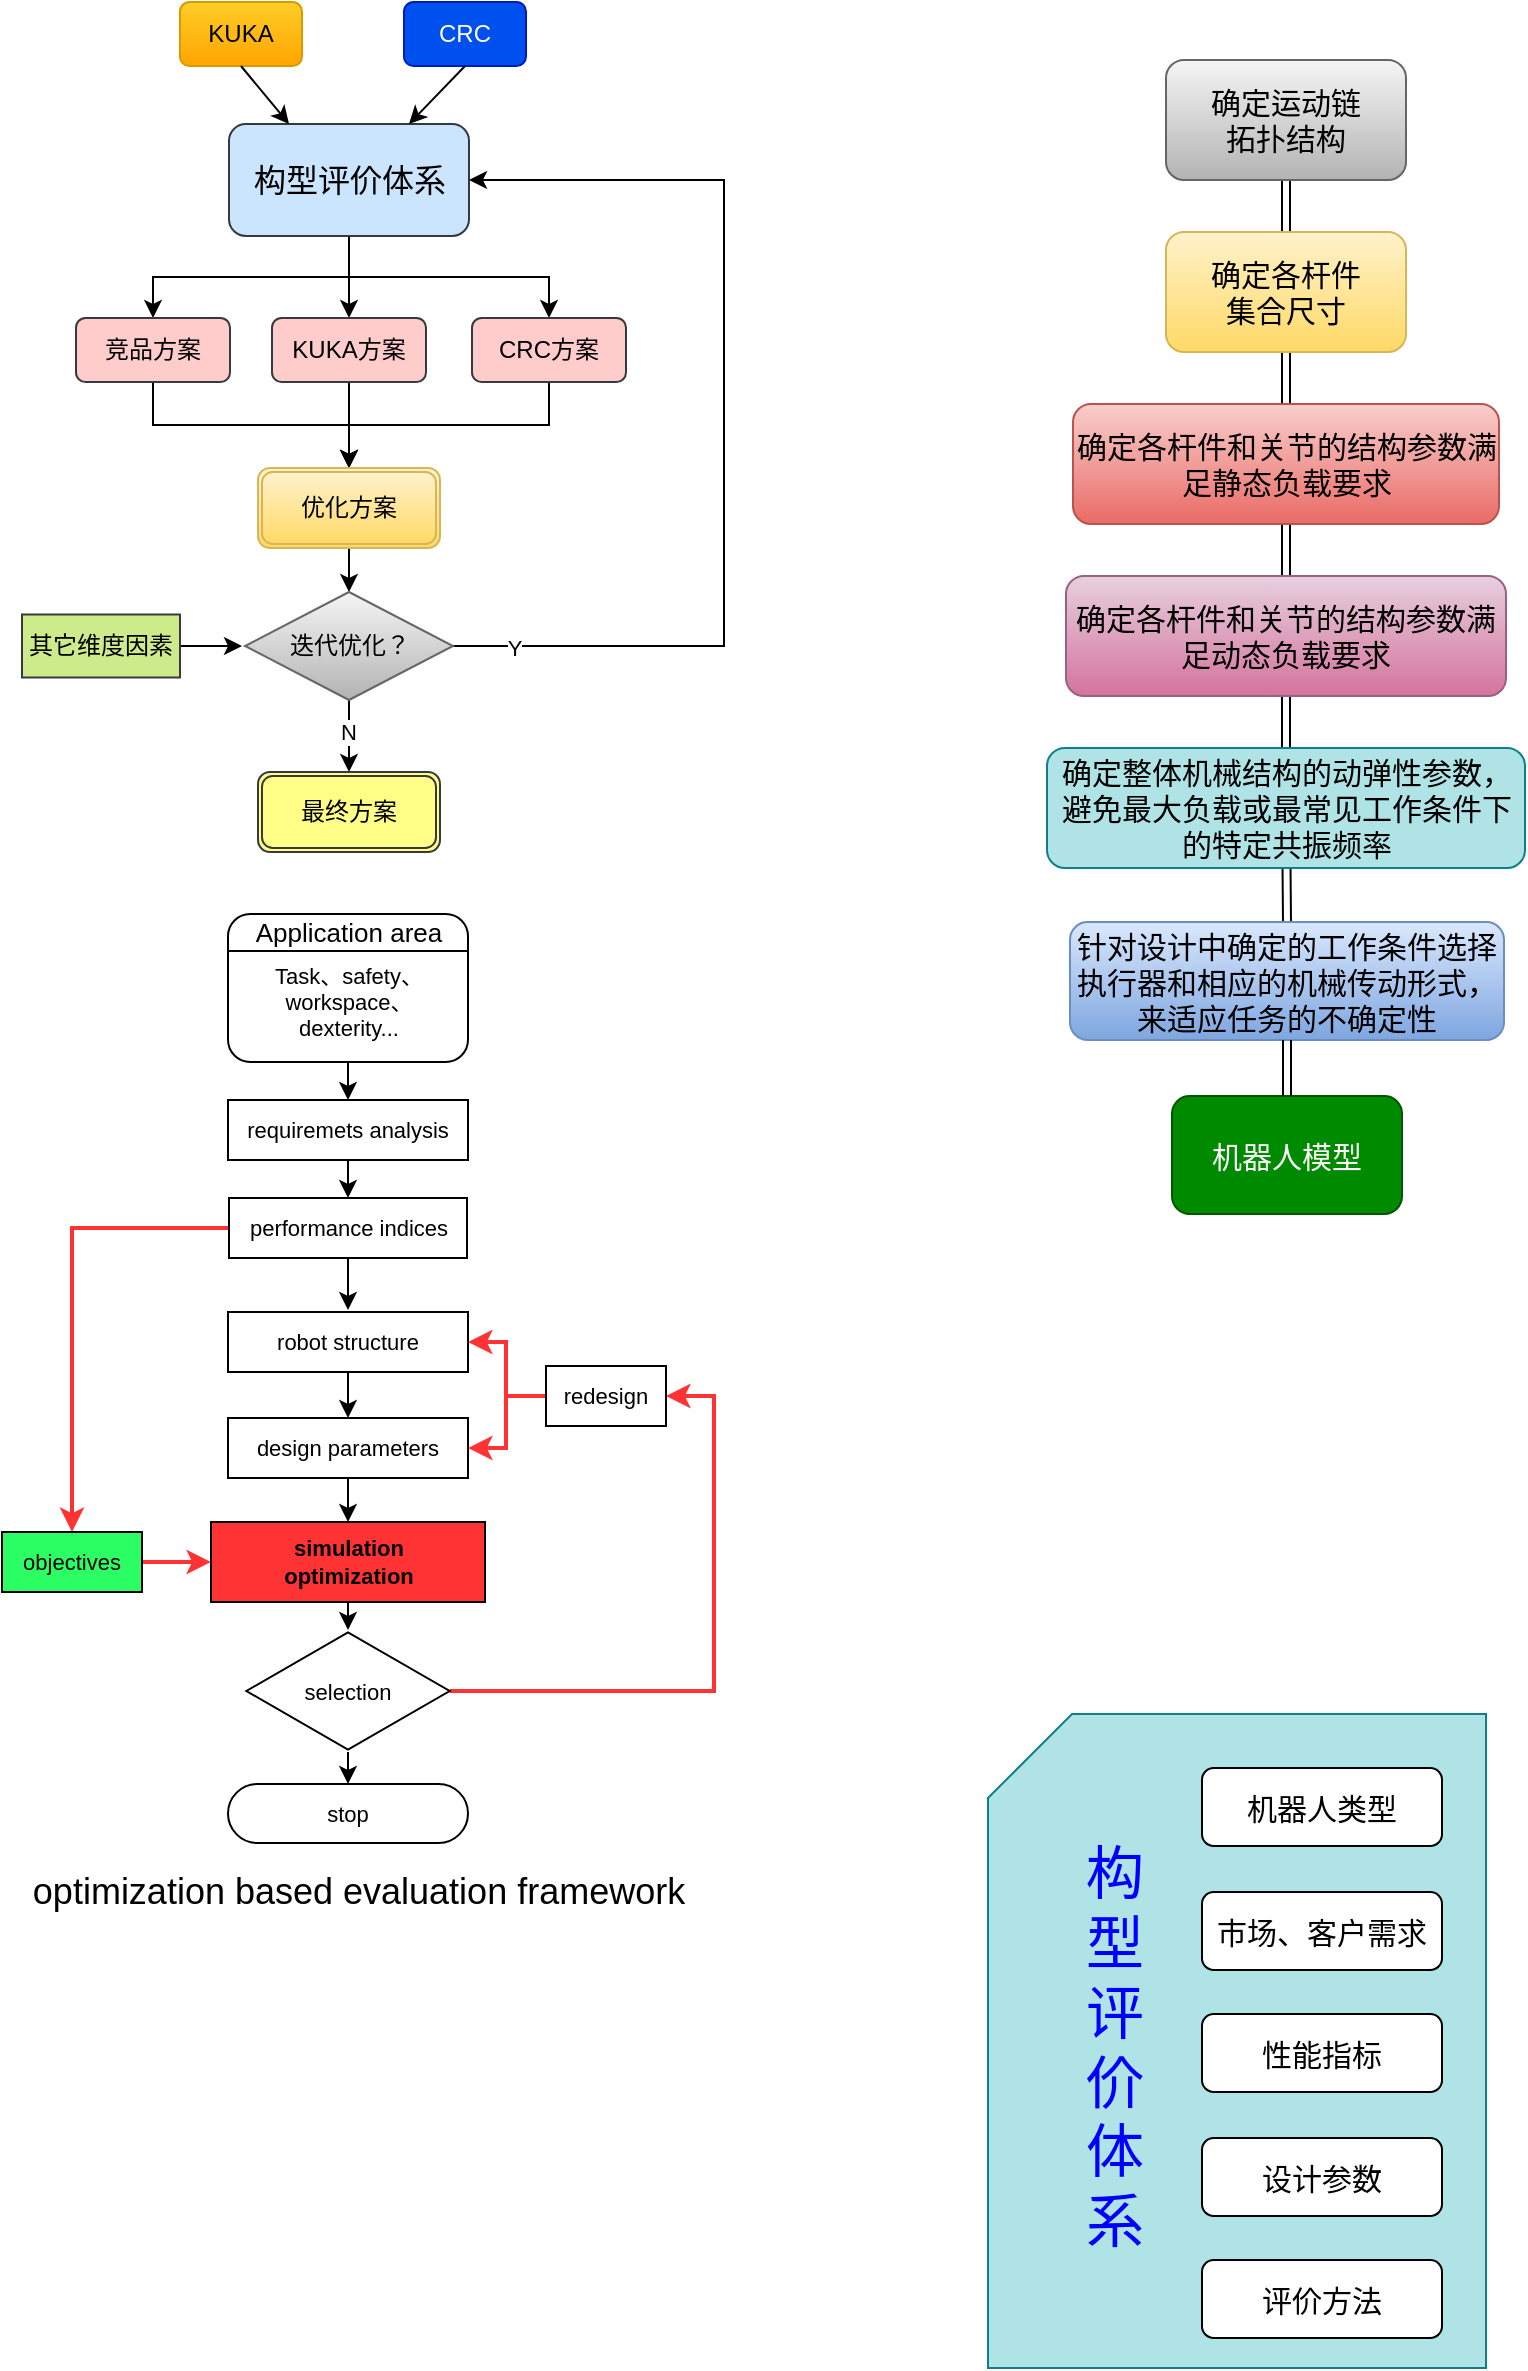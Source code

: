 <mxfile version="20.0.3" type="github"><diagram id="C5RBs43oDa-KdzZeNtuy" name="Page-1"><mxGraphModel dx="1221" dy="588" grid="0" gridSize="10" guides="1" tooltips="1" connect="1" arrows="1" fold="1" page="1" pageScale="1" pageWidth="827" pageHeight="1169" math="0" shadow="0"><root><mxCell id="WIyWlLk6GJQsqaUBKTNV-0"/><mxCell id="WIyWlLk6GJQsqaUBKTNV-1" parent="WIyWlLk6GJQsqaUBKTNV-0"/><mxCell id="-VxrDVBs66A8Ks0FfZZ5-78" value="" style="verticalLabelPosition=bottom;verticalAlign=top;html=1;shape=card;whiteSpace=wrap;size=42;arcSize=12;fontSize=15;fillColor=#b0e3e6;strokeColor=#0e8088;" parent="WIyWlLk6GJQsqaUBKTNV-1" vertex="1"><mxGeometry x="539" y="875" width="249" height="327" as="geometry"/></mxCell><mxCell id="-VxrDVBs66A8Ks0FfZZ5-28" style="edgeStyle=orthogonalEdgeStyle;rounded=0;orthogonalLoop=1;jettySize=auto;html=1;exitX=0.5;exitY=1;exitDx=0;exitDy=0;" parent="WIyWlLk6GJQsqaUBKTNV-1" source="WIyWlLk6GJQsqaUBKTNV-3" target="-VxrDVBs66A8Ks0FfZZ5-8" edge="1"><mxGeometry relative="1" as="geometry"/></mxCell><mxCell id="-VxrDVBs66A8Ks0FfZZ5-29" style="edgeStyle=none;rounded=0;orthogonalLoop=1;jettySize=auto;html=1;exitX=0.5;exitY=1;exitDx=0;exitDy=0;entryX=0.5;entryY=0;entryDx=0;entryDy=0;" parent="WIyWlLk6GJQsqaUBKTNV-1" source="WIyWlLk6GJQsqaUBKTNV-3" target="-VxrDVBs66A8Ks0FfZZ5-10" edge="1"><mxGeometry relative="1" as="geometry"/></mxCell><mxCell id="-VxrDVBs66A8Ks0FfZZ5-31" style="edgeStyle=orthogonalEdgeStyle;rounded=0;orthogonalLoop=1;jettySize=auto;html=1;exitX=0.5;exitY=1;exitDx=0;exitDy=0;" parent="WIyWlLk6GJQsqaUBKTNV-1" source="WIyWlLk6GJQsqaUBKTNV-3" target="-VxrDVBs66A8Ks0FfZZ5-11" edge="1"><mxGeometry relative="1" as="geometry"/></mxCell><mxCell id="WIyWlLk6GJQsqaUBKTNV-3" value="构型评价体系" style="rounded=1;whiteSpace=wrap;html=1;fontSize=16;glass=0;strokeWidth=1;shadow=0;fillColor=#cce5ff;strokeColor=#36393d;" parent="WIyWlLk6GJQsqaUBKTNV-1" vertex="1"><mxGeometry x="159.5" y="80" width="120" height="56" as="geometry"/></mxCell><mxCell id="-VxrDVBs66A8Ks0FfZZ5-0" value="KUKA" style="rounded=1;whiteSpace=wrap;html=1;fillColor=#ffcd28;strokeColor=#d79b00;gradientColor=#ffa500;" parent="WIyWlLk6GJQsqaUBKTNV-1" vertex="1"><mxGeometry x="135" y="19" width="61" height="32" as="geometry"/></mxCell><mxCell id="-VxrDVBs66A8Ks0FfZZ5-1" value="CRC" style="rounded=1;whiteSpace=wrap;html=1;fillColor=#0050ef;strokeColor=#001DBC;fontColor=#ffffff;" parent="WIyWlLk6GJQsqaUBKTNV-1" vertex="1"><mxGeometry x="247" y="19" width="61" height="32" as="geometry"/></mxCell><mxCell id="-VxrDVBs66A8Ks0FfZZ5-5" value="" style="endArrow=classic;html=1;exitX=0.5;exitY=1;exitDx=0;exitDy=0;entryX=0.75;entryY=0;entryDx=0;entryDy=0;" parent="WIyWlLk6GJQsqaUBKTNV-1" source="-VxrDVBs66A8Ks0FfZZ5-1" target="WIyWlLk6GJQsqaUBKTNV-3" edge="1"><mxGeometry width="50" height="50" relative="1" as="geometry"><mxPoint x="385" y="195" as="sourcePoint"/><mxPoint x="435" y="145" as="targetPoint"/></mxGeometry></mxCell><mxCell id="-VxrDVBs66A8Ks0FfZZ5-7" value="" style="endArrow=classic;html=1;exitX=0.5;exitY=1;exitDx=0;exitDy=0;entryX=0.25;entryY=0;entryDx=0;entryDy=0;" parent="WIyWlLk6GJQsqaUBKTNV-1" source="-VxrDVBs66A8Ks0FfZZ5-0" target="WIyWlLk6GJQsqaUBKTNV-3" edge="1"><mxGeometry width="50" height="50" relative="1" as="geometry"><mxPoint x="280" y="34" as="sourcePoint"/><mxPoint x="247" y="63" as="targetPoint"/></mxGeometry></mxCell><mxCell id="-VxrDVBs66A8Ks0FfZZ5-16" style="edgeStyle=orthogonalEdgeStyle;rounded=0;orthogonalLoop=1;jettySize=auto;html=1;exitX=0.5;exitY=1;exitDx=0;exitDy=0;entryX=0.5;entryY=0;entryDx=0;entryDy=0;" parent="WIyWlLk6GJQsqaUBKTNV-1" source="-VxrDVBs66A8Ks0FfZZ5-8" target="-VxrDVBs66A8Ks0FfZZ5-15" edge="1"><mxGeometry relative="1" as="geometry"/></mxCell><mxCell id="-VxrDVBs66A8Ks0FfZZ5-8" value="竞品方案" style="rounded=1;whiteSpace=wrap;html=1;fillColor=#ffcccc;strokeColor=#36393d;" parent="WIyWlLk6GJQsqaUBKTNV-1" vertex="1"><mxGeometry x="83" y="177" width="77" height="32" as="geometry"/></mxCell><mxCell id="-VxrDVBs66A8Ks0FfZZ5-17" style="edgeStyle=orthogonalEdgeStyle;rounded=0;orthogonalLoop=1;jettySize=auto;html=1;exitX=0.5;exitY=1;exitDx=0;exitDy=0;" parent="WIyWlLk6GJQsqaUBKTNV-1" source="-VxrDVBs66A8Ks0FfZZ5-10" target="-VxrDVBs66A8Ks0FfZZ5-15" edge="1"><mxGeometry relative="1" as="geometry"><mxPoint x="225" y="242" as="targetPoint"/></mxGeometry></mxCell><mxCell id="-VxrDVBs66A8Ks0FfZZ5-10" value="KUKA方案" style="rounded=1;whiteSpace=wrap;html=1;fillColor=#ffcccc;strokeColor=#36393d;" parent="WIyWlLk6GJQsqaUBKTNV-1" vertex="1"><mxGeometry x="181" y="177" width="77" height="32" as="geometry"/></mxCell><mxCell id="-VxrDVBs66A8Ks0FfZZ5-18" style="edgeStyle=orthogonalEdgeStyle;rounded=0;orthogonalLoop=1;jettySize=auto;html=1;exitX=0.5;exitY=1;exitDx=0;exitDy=0;entryX=0.5;entryY=0;entryDx=0;entryDy=0;" parent="WIyWlLk6GJQsqaUBKTNV-1" source="-VxrDVBs66A8Ks0FfZZ5-11" target="-VxrDVBs66A8Ks0FfZZ5-15" edge="1"><mxGeometry relative="1" as="geometry"/></mxCell><mxCell id="-VxrDVBs66A8Ks0FfZZ5-11" value="CRC方案" style="rounded=1;whiteSpace=wrap;html=1;fillColor=#ffcccc;strokeColor=#36393d;" parent="WIyWlLk6GJQsqaUBKTNV-1" vertex="1"><mxGeometry x="281" y="177" width="77" height="32" as="geometry"/></mxCell><mxCell id="-VxrDVBs66A8Ks0FfZZ5-26" style="edgeStyle=none;rounded=0;orthogonalLoop=1;jettySize=auto;html=1;exitX=0.5;exitY=1;exitDx=0;exitDy=0;entryX=0.5;entryY=0;entryDx=0;entryDy=0;" parent="WIyWlLk6GJQsqaUBKTNV-1" source="-VxrDVBs66A8Ks0FfZZ5-15" target="-VxrDVBs66A8Ks0FfZZ5-19" edge="1"><mxGeometry relative="1" as="geometry"/></mxCell><mxCell id="-VxrDVBs66A8Ks0FfZZ5-15" value="优化方案" style="shape=ext;double=1;rounded=1;whiteSpace=wrap;html=1;fillColor=#fff2cc;strokeColor=#d6b656;gradientColor=#ffd966;" parent="WIyWlLk6GJQsqaUBKTNV-1" vertex="1"><mxGeometry x="174" y="252" width="91" height="40" as="geometry"/></mxCell><mxCell id="-VxrDVBs66A8Ks0FfZZ5-32" style="edgeStyle=orthogonalEdgeStyle;rounded=0;orthogonalLoop=1;jettySize=auto;html=1;exitX=1;exitY=0.5;exitDx=0;exitDy=0;entryX=1;entryY=0.5;entryDx=0;entryDy=0;" parent="WIyWlLk6GJQsqaUBKTNV-1" source="-VxrDVBs66A8Ks0FfZZ5-19" target="WIyWlLk6GJQsqaUBKTNV-3" edge="1"><mxGeometry relative="1" as="geometry"><Array as="points"><mxPoint x="407" y="341"/><mxPoint x="407" y="108"/></Array></mxGeometry></mxCell><mxCell id="-VxrDVBs66A8Ks0FfZZ5-33" value="Y" style="edgeLabel;html=1;align=center;verticalAlign=middle;resizable=0;points=[];" parent="-VxrDVBs66A8Ks0FfZZ5-32" vertex="1" connectable="0"><mxGeometry x="-0.879" y="-1" relative="1" as="geometry"><mxPoint as="offset"/></mxGeometry></mxCell><mxCell id="-VxrDVBs66A8Ks0FfZZ5-34" value="" style="edgeStyle=orthogonalEdgeStyle;rounded=0;orthogonalLoop=1;jettySize=auto;html=1;" parent="WIyWlLk6GJQsqaUBKTNV-1" source="-VxrDVBs66A8Ks0FfZZ5-19" target="-VxrDVBs66A8Ks0FfZZ5-24" edge="1"><mxGeometry relative="1" as="geometry"/></mxCell><mxCell id="-VxrDVBs66A8Ks0FfZZ5-35" value="N" style="edgeLabel;html=1;align=center;verticalAlign=middle;resizable=0;points=[];" parent="-VxrDVBs66A8Ks0FfZZ5-34" vertex="1" connectable="0"><mxGeometry x="-0.306" y="-1" relative="1" as="geometry"><mxPoint as="offset"/></mxGeometry></mxCell><mxCell id="-VxrDVBs66A8Ks0FfZZ5-19" value="迭代优化？" style="rhombus;whiteSpace=wrap;html=1;fillColor=#f5f5f5;gradientColor=#b3b3b3;strokeColor=#666666;" parent="WIyWlLk6GJQsqaUBKTNV-1" vertex="1"><mxGeometry x="167.5" y="314" width="104" height="54" as="geometry"/></mxCell><mxCell id="-VxrDVBs66A8Ks0FfZZ5-25" style="edgeStyle=none;rounded=0;orthogonalLoop=1;jettySize=auto;html=1;" parent="WIyWlLk6GJQsqaUBKTNV-1" source="-VxrDVBs66A8Ks0FfZZ5-23" edge="1"><mxGeometry relative="1" as="geometry"><mxPoint x="166" y="341" as="targetPoint"/></mxGeometry></mxCell><mxCell id="-VxrDVBs66A8Ks0FfZZ5-23" value="其它维度因素" style="rounded=0;whiteSpace=wrap;html=1;fillColor=#cdeb8b;strokeColor=#36393d;" parent="WIyWlLk6GJQsqaUBKTNV-1" vertex="1"><mxGeometry x="56" y="325.25" width="79" height="31.5" as="geometry"/></mxCell><mxCell id="-VxrDVBs66A8Ks0FfZZ5-24" value="最终方案" style="shape=ext;double=1;rounded=1;whiteSpace=wrap;html=1;fillColor=#ffff88;strokeColor=#36393d;" parent="WIyWlLk6GJQsqaUBKTNV-1" vertex="1"><mxGeometry x="174" y="404" width="91" height="40" as="geometry"/></mxCell><mxCell id="-VxrDVBs66A8Ks0FfZZ5-47" style="edgeStyle=none;rounded=0;orthogonalLoop=1;jettySize=auto;html=1;exitX=0.5;exitY=1;exitDx=0;exitDy=0;entryX=0.5;entryY=0;entryDx=0;entryDy=0;fontSize=15;shape=link;" parent="WIyWlLk6GJQsqaUBKTNV-1" source="-VxrDVBs66A8Ks0FfZZ5-38" target="-VxrDVBs66A8Ks0FfZZ5-39" edge="1"><mxGeometry relative="1" as="geometry"/></mxCell><mxCell id="-VxrDVBs66A8Ks0FfZZ5-38" value="确定运动链&lt;br style=&quot;font-size: 15px;&quot;&gt;拓扑结构" style="rounded=1;whiteSpace=wrap;html=1;fontSize=15;fillColor=#f5f5f5;strokeColor=#666666;gradientColor=#b3b3b3;" parent="WIyWlLk6GJQsqaUBKTNV-1" vertex="1"><mxGeometry x="628" y="48" width="120" height="60" as="geometry"/></mxCell><mxCell id="-VxrDVBs66A8Ks0FfZZ5-48" style="edgeStyle=none;rounded=0;orthogonalLoop=1;jettySize=auto;html=1;fontSize=15;shape=link;" parent="WIyWlLk6GJQsqaUBKTNV-1" source="-VxrDVBs66A8Ks0FfZZ5-39" target="-VxrDVBs66A8Ks0FfZZ5-40" edge="1"><mxGeometry relative="1" as="geometry"/></mxCell><mxCell id="-VxrDVBs66A8Ks0FfZZ5-39" value="确定各杆件&lt;br style=&quot;font-size: 15px;&quot;&gt;集合尺寸" style="rounded=1;whiteSpace=wrap;html=1;fontSize=15;fillColor=#fff2cc;strokeColor=#d6b656;gradientColor=#ffd966;" parent="WIyWlLk6GJQsqaUBKTNV-1" vertex="1"><mxGeometry x="628" y="134" width="120" height="60" as="geometry"/></mxCell><mxCell id="-VxrDVBs66A8Ks0FfZZ5-49" style="edgeStyle=none;rounded=0;orthogonalLoop=1;jettySize=auto;html=1;exitX=0.5;exitY=1;exitDx=0;exitDy=0;entryX=0.5;entryY=0;entryDx=0;entryDy=0;fontSize=15;shape=link;" parent="WIyWlLk6GJQsqaUBKTNV-1" source="-VxrDVBs66A8Ks0FfZZ5-40" target="-VxrDVBs66A8Ks0FfZZ5-41" edge="1"><mxGeometry relative="1" as="geometry"/></mxCell><mxCell id="-VxrDVBs66A8Ks0FfZZ5-40" value="确定各杆件和关节的结构参数满足静态负载要求" style="rounded=1;whiteSpace=wrap;html=1;fontSize=15;fillColor=#f8cecc;strokeColor=#b85450;gradientColor=#ea6b66;" parent="WIyWlLk6GJQsqaUBKTNV-1" vertex="1"><mxGeometry x="581.5" y="220" width="213" height="60" as="geometry"/></mxCell><mxCell id="-VxrDVBs66A8Ks0FfZZ5-50" style="edgeStyle=none;rounded=0;orthogonalLoop=1;jettySize=auto;html=1;fontSize=15;shape=link;" parent="WIyWlLk6GJQsqaUBKTNV-1" source="-VxrDVBs66A8Ks0FfZZ5-41" target="-VxrDVBs66A8Ks0FfZZ5-42" edge="1"><mxGeometry relative="1" as="geometry"/></mxCell><mxCell id="-VxrDVBs66A8Ks0FfZZ5-41" value="确定各杆件和关节的结构参数满足动态负载要求" style="rounded=1;whiteSpace=wrap;html=1;fontSize=15;fillColor=#e6d0de;strokeColor=#996185;gradientColor=#d5739d;" parent="WIyWlLk6GJQsqaUBKTNV-1" vertex="1"><mxGeometry x="578" y="306" width="220" height="60" as="geometry"/></mxCell><mxCell id="-VxrDVBs66A8Ks0FfZZ5-51" style="edgeStyle=none;rounded=0;orthogonalLoop=1;jettySize=auto;html=1;entryX=0.5;entryY=0;entryDx=0;entryDy=0;fontSize=15;shape=link;" parent="WIyWlLk6GJQsqaUBKTNV-1" source="-VxrDVBs66A8Ks0FfZZ5-42" target="-VxrDVBs66A8Ks0FfZZ5-43" edge="1"><mxGeometry relative="1" as="geometry"/></mxCell><mxCell id="-VxrDVBs66A8Ks0FfZZ5-42" value="确定整体机械结构的动弹性参数，避免最大负载或最常见工作条件下的特定共振频率" style="rounded=1;whiteSpace=wrap;html=1;fontSize=15;fillColor=#b0e3e6;strokeColor=#0e8088;" parent="WIyWlLk6GJQsqaUBKTNV-1" vertex="1"><mxGeometry x="568.5" y="392" width="239" height="60" as="geometry"/></mxCell><mxCell id="-VxrDVBs66A8Ks0FfZZ5-43" value="针对设计中确定的工作条件选择执行器和相应的机械传动形式，来适应任务的不确定性" style="rounded=1;whiteSpace=wrap;html=1;fontSize=15;fillColor=#dae8fc;strokeColor=#6c8ebf;gradientColor=#7ea6e0;" parent="WIyWlLk6GJQsqaUBKTNV-1" vertex="1"><mxGeometry x="580" y="479" width="217" height="59" as="geometry"/></mxCell><mxCell id="-VxrDVBs66A8Ks0FfZZ5-66" value="机器人类型" style="rounded=1;whiteSpace=wrap;html=1;fontSize=15;" parent="WIyWlLk6GJQsqaUBKTNV-1" vertex="1"><mxGeometry x="646" y="902" width="120" height="39" as="geometry"/></mxCell><mxCell id="-VxrDVBs66A8Ks0FfZZ5-69" value="市场、客户需求" style="rounded=1;whiteSpace=wrap;html=1;fontSize=15;" parent="WIyWlLk6GJQsqaUBKTNV-1" vertex="1"><mxGeometry x="646" y="964" width="120" height="39" as="geometry"/></mxCell><mxCell id="-VxrDVBs66A8Ks0FfZZ5-70" value="性能指标" style="rounded=1;whiteSpace=wrap;html=1;fontSize=15;" parent="WIyWlLk6GJQsqaUBKTNV-1" vertex="1"><mxGeometry x="646" y="1025" width="120" height="39" as="geometry"/></mxCell><mxCell id="-VxrDVBs66A8Ks0FfZZ5-71" value="设计参数" style="rounded=1;whiteSpace=wrap;html=1;fontSize=15;" parent="WIyWlLk6GJQsqaUBKTNV-1" vertex="1"><mxGeometry x="646" y="1087" width="120" height="39" as="geometry"/></mxCell><mxCell id="-VxrDVBs66A8Ks0FfZZ5-72" value="评价方法" style="rounded=1;whiteSpace=wrap;html=1;fontSize=15;" parent="WIyWlLk6GJQsqaUBKTNV-1" vertex="1"><mxGeometry x="646" y="1148" width="120" height="39" as="geometry"/></mxCell><mxCell id="-VxrDVBs66A8Ks0FfZZ5-79" value="&lt;span style=&quot;font-size: 29px; font-weight: 400;&quot;&gt;构&lt;br style=&quot;font-size: 29px;&quot;&gt;型&lt;/span&gt;&lt;br style=&quot;font-size: 29px; font-weight: 400;&quot;&gt;&lt;span style=&quot;font-size: 29px; font-weight: 400;&quot;&gt;评&lt;br style=&quot;font-size: 29px;&quot;&gt;价&lt;/span&gt;&lt;br style=&quot;font-size: 29px; font-weight: 400;&quot;&gt;&lt;span style=&quot;font-size: 29px; font-weight: 400;&quot;&gt;体&lt;br style=&quot;font-size: 29px;&quot;&gt;系&lt;/span&gt;" style="text;strokeColor=none;fillColor=none;html=1;fontSize=29;fontStyle=1;verticalAlign=middle;align=center;fontColor=#0000FF;" parent="WIyWlLk6GJQsqaUBKTNV-1" vertex="1"><mxGeometry x="552" y="984" width="100" height="115" as="geometry"/></mxCell><mxCell id="-VxrDVBs66A8Ks0FfZZ5-85" value="" style="group;fontStyle=0;" parent="WIyWlLk6GJQsqaUBKTNV-1" vertex="1" connectable="0"><mxGeometry x="157" y="475" width="124" height="74" as="geometry"/></mxCell><mxCell id="-VxrDVBs66A8Ks0FfZZ5-80" value="" style="rounded=1;whiteSpace=wrap;html=1;fontSize=29;fontStyle=0" parent="-VxrDVBs66A8Ks0FfZZ5-85" vertex="1"><mxGeometry x="2" width="120" height="74" as="geometry"/></mxCell><mxCell id="-VxrDVBs66A8Ks0FfZZ5-84" value="" style="endArrow=none;html=1;fontSize=29;exitX=0;exitY=0.25;exitDx=0;exitDy=0;entryX=1;entryY=0.25;entryDx=0;entryDy=0;fontStyle=0" parent="-VxrDVBs66A8Ks0FfZZ5-85" source="-VxrDVBs66A8Ks0FfZZ5-80" target="-VxrDVBs66A8Ks0FfZZ5-80" edge="1"><mxGeometry width="50" height="50" relative="1" as="geometry"><mxPoint x="123" y="165" as="sourcePoint"/><mxPoint x="173" y="115" as="targetPoint"/></mxGeometry></mxCell><mxCell id="-VxrDVBs66A8Ks0FfZZ5-86" value="Application area" style="text;strokeColor=none;fillColor=none;html=1;fontSize=13;fontStyle=0;verticalAlign=middle;align=center;" parent="-VxrDVBs66A8Ks0FfZZ5-85" vertex="1"><mxGeometry x="14.5" width="95" height="17" as="geometry"/></mxCell><mxCell id="-VxrDVBs66A8Ks0FfZZ5-87" value="Task、safety、&lt;br&gt;workspace、&lt;br&gt;dexterity..." style="text;strokeColor=none;fillColor=none;html=1;fontSize=11;fontStyle=0;verticalAlign=middle;align=center;" parent="-VxrDVBs66A8Ks0FfZZ5-85" vertex="1"><mxGeometry x="12" y="24" width="100" height="40" as="geometry"/></mxCell><mxCell id="-VxrDVBs66A8Ks0FfZZ5-121" style="edgeStyle=none;rounded=0;orthogonalLoop=1;jettySize=auto;html=1;exitX=0.5;exitY=1;exitDx=0;exitDy=0;entryX=0.5;entryY=0;entryDx=0;entryDy=0;fontSize=18;fontColor=#000000;strokeColor=#000000;strokeWidth=1;" parent="WIyWlLk6GJQsqaUBKTNV-1" source="-VxrDVBs66A8Ks0FfZZ5-90" target="-VxrDVBs66A8Ks0FfZZ5-118" edge="1"><mxGeometry relative="1" as="geometry"/></mxCell><mxCell id="-VxrDVBs66A8Ks0FfZZ5-90" value="requiremets analysis" style="rounded=0;whiteSpace=wrap;html=1;fontSize=11;flipV=0;" parent="WIyWlLk6GJQsqaUBKTNV-1" vertex="1"><mxGeometry x="159" y="568" width="120" height="30" as="geometry"/></mxCell><mxCell id="-VxrDVBs66A8Ks0FfZZ5-104" style="edgeStyle=none;rounded=0;orthogonalLoop=1;jettySize=auto;html=1;exitX=0.5;exitY=1;exitDx=0;exitDy=0;entryX=0.5;entryY=0;entryDx=0;entryDy=0;fontSize=11;fontColor=#000000;" parent="WIyWlLk6GJQsqaUBKTNV-1" source="-VxrDVBs66A8Ks0FfZZ5-91" target="-VxrDVBs66A8Ks0FfZZ5-94" edge="1"><mxGeometry relative="1" as="geometry"/></mxCell><mxCell id="-VxrDVBs66A8Ks0FfZZ5-115" style="edgeStyle=orthogonalEdgeStyle;rounded=0;orthogonalLoop=1;jettySize=auto;html=1;exitX=0;exitY=0.5;exitDx=0;exitDy=0;fontSize=18;fontColor=#000000;strokeColor=#FF3333;strokeWidth=2;" parent="WIyWlLk6GJQsqaUBKTNV-1" source="-VxrDVBs66A8Ks0FfZZ5-118" target="-VxrDVBs66A8Ks0FfZZ5-114" edge="1"><mxGeometry relative="1" as="geometry"/></mxCell><mxCell id="-VxrDVBs66A8Ks0FfZZ5-91" value="robot structure" style="rounded=0;whiteSpace=wrap;html=1;fontSize=11;flipV=0;" parent="WIyWlLk6GJQsqaUBKTNV-1" vertex="1"><mxGeometry x="159" y="674" width="120" height="30" as="geometry"/></mxCell><mxCell id="-VxrDVBs66A8Ks0FfZZ5-107" style="edgeStyle=none;rounded=0;orthogonalLoop=1;jettySize=auto;html=1;fontSize=11;fontColor=#000000;" parent="WIyWlLk6GJQsqaUBKTNV-1" source="-VxrDVBs66A8Ks0FfZZ5-92" target="-VxrDVBs66A8Ks0FfZZ5-93" edge="1"><mxGeometry relative="1" as="geometry"/></mxCell><mxCell id="-VxrDVBs66A8Ks0FfZZ5-110" style="edgeStyle=orthogonalEdgeStyle;rounded=0;orthogonalLoop=1;jettySize=auto;html=1;entryX=1;entryY=0.5;entryDx=0;entryDy=0;fontSize=11;fontColor=#000000;strokeColor=#FF3333;strokeWidth=2;" parent="WIyWlLk6GJQsqaUBKTNV-1" source="-VxrDVBs66A8Ks0FfZZ5-92" target="-VxrDVBs66A8Ks0FfZZ5-99" edge="1"><mxGeometry relative="1" as="geometry"><Array as="points"><mxPoint x="402" y="864"/><mxPoint x="402" y="716"/></Array></mxGeometry></mxCell><mxCell id="-VxrDVBs66A8Ks0FfZZ5-92" value="selection" style="html=1;whiteSpace=wrap;aspect=fixed;shape=isoRectangle;fontSize=11;flipV=0;" parent="WIyWlLk6GJQsqaUBKTNV-1" vertex="1"><mxGeometry x="168.17" y="833" width="101.66" height="61" as="geometry"/></mxCell><mxCell id="-VxrDVBs66A8Ks0FfZZ5-93" value="stop" style="rounded=1;whiteSpace=wrap;html=1;fontSize=11;arcSize=50;flipV=0;" parent="WIyWlLk6GJQsqaUBKTNV-1" vertex="1"><mxGeometry x="159" y="910" width="120" height="29.5" as="geometry"/></mxCell><mxCell id="-VxrDVBs66A8Ks0FfZZ5-105" style="edgeStyle=none;rounded=0;orthogonalLoop=1;jettySize=auto;html=1;exitX=0.5;exitY=1;exitDx=0;exitDy=0;entryX=0.5;entryY=0;entryDx=0;entryDy=0;fontSize=11;fontColor=#000000;" parent="WIyWlLk6GJQsqaUBKTNV-1" source="-VxrDVBs66A8Ks0FfZZ5-94" target="-VxrDVBs66A8Ks0FfZZ5-96" edge="1"><mxGeometry relative="1" as="geometry"/></mxCell><mxCell id="-VxrDVBs66A8Ks0FfZZ5-94" value="design parameters" style="rounded=0;whiteSpace=wrap;html=1;fontSize=11;flipV=0;" parent="WIyWlLk6GJQsqaUBKTNV-1" vertex="1"><mxGeometry x="159" y="727" width="120" height="30" as="geometry"/></mxCell><mxCell id="-VxrDVBs66A8Ks0FfZZ5-106" style="edgeStyle=none;rounded=0;orthogonalLoop=1;jettySize=auto;html=1;exitX=0.5;exitY=1;exitDx=0;exitDy=0;fontSize=11;fontColor=#000000;" parent="WIyWlLk6GJQsqaUBKTNV-1" source="-VxrDVBs66A8Ks0FfZZ5-96" target="-VxrDVBs66A8Ks0FfZZ5-92" edge="1"><mxGeometry relative="1" as="geometry"/></mxCell><mxCell id="-VxrDVBs66A8Ks0FfZZ5-96" value="simulation &lt;br&gt;optimization" style="rounded=0;whiteSpace=wrap;html=1;fontSize=11;flipV=0;fontStyle=1;fillColor=#FF3333;" parent="WIyWlLk6GJQsqaUBKTNV-1" vertex="1"><mxGeometry x="150.5" y="779" width="137" height="40" as="geometry"/></mxCell><mxCell id="-VxrDVBs66A8Ks0FfZZ5-123" style="edgeStyle=orthogonalEdgeStyle;rounded=0;orthogonalLoop=1;jettySize=auto;html=1;exitX=0;exitY=0.5;exitDx=0;exitDy=0;entryX=1;entryY=0.5;entryDx=0;entryDy=0;fontSize=18;fontColor=#000000;strokeWidth=2;strokeColor=#FF3333;" parent="WIyWlLk6GJQsqaUBKTNV-1" source="-VxrDVBs66A8Ks0FfZZ5-99" target="-VxrDVBs66A8Ks0FfZZ5-91" edge="1"><mxGeometry relative="1" as="geometry"/></mxCell><mxCell id="-VxrDVBs66A8Ks0FfZZ5-124" style="edgeStyle=orthogonalEdgeStyle;rounded=0;orthogonalLoop=1;jettySize=auto;html=1;exitX=0;exitY=0.5;exitDx=0;exitDy=0;entryX=1;entryY=0.5;entryDx=0;entryDy=0;fontSize=18;fontColor=#000000;strokeWidth=2;strokeColor=#FF3333;" parent="WIyWlLk6GJQsqaUBKTNV-1" source="-VxrDVBs66A8Ks0FfZZ5-99" target="-VxrDVBs66A8Ks0FfZZ5-94" edge="1"><mxGeometry relative="1" as="geometry"/></mxCell><mxCell id="-VxrDVBs66A8Ks0FfZZ5-99" value="redesign" style="rounded=0;whiteSpace=wrap;html=1;fontSize=11;strokeColor=#000000;" parent="WIyWlLk6GJQsqaUBKTNV-1" vertex="1"><mxGeometry x="318" y="701" width="60" height="30" as="geometry"/></mxCell><mxCell id="-VxrDVBs66A8Ks0FfZZ5-101" style="edgeStyle=none;rounded=0;orthogonalLoop=1;jettySize=auto;html=1;exitX=0.5;exitY=1;exitDx=0;exitDy=0;entryX=0.5;entryY=0;entryDx=0;entryDy=0;fontSize=11;fontColor=#000000;" parent="WIyWlLk6GJQsqaUBKTNV-1" source="-VxrDVBs66A8Ks0FfZZ5-80" target="-VxrDVBs66A8Ks0FfZZ5-90" edge="1"><mxGeometry relative="1" as="geometry"/></mxCell><mxCell id="-VxrDVBs66A8Ks0FfZZ5-113" value="optimization based evaluation framework" style="text;strokeColor=none;fillColor=none;html=1;fontSize=18;fontStyle=0;verticalAlign=middle;align=center;fontColor=#000000;" parent="WIyWlLk6GJQsqaUBKTNV-1" vertex="1"><mxGeometry x="49" y="944" width="350" height="40" as="geometry"/></mxCell><mxCell id="-VxrDVBs66A8Ks0FfZZ5-116" style="edgeStyle=none;rounded=0;orthogonalLoop=1;jettySize=auto;html=1;exitX=1;exitY=0.5;exitDx=0;exitDy=0;entryX=0;entryY=0.5;entryDx=0;entryDy=0;fontSize=18;fontColor=#000000;strokeColor=#FF3333;strokeWidth=2;" parent="WIyWlLk6GJQsqaUBKTNV-1" source="-VxrDVBs66A8Ks0FfZZ5-114" target="-VxrDVBs66A8Ks0FfZZ5-96" edge="1"><mxGeometry relative="1" as="geometry"/></mxCell><mxCell id="-VxrDVBs66A8Ks0FfZZ5-114" value="objectives" style="rounded=0;whiteSpace=wrap;html=1;fontSize=11;flipV=0;fillColor=#2BFF64;" parent="WIyWlLk6GJQsqaUBKTNV-1" vertex="1"><mxGeometry x="46" y="784" width="70" height="30" as="geometry"/></mxCell><mxCell id="-VxrDVBs66A8Ks0FfZZ5-122" style="edgeStyle=none;rounded=0;orthogonalLoop=1;jettySize=auto;html=1;exitX=0.5;exitY=1;exitDx=0;exitDy=0;fontSize=18;fontColor=#000000;strokeColor=#000000;strokeWidth=1;" parent="WIyWlLk6GJQsqaUBKTNV-1" source="-VxrDVBs66A8Ks0FfZZ5-118" edge="1"><mxGeometry relative="1" as="geometry"><mxPoint x="219" y="673" as="targetPoint"/></mxGeometry></mxCell><mxCell id="-VxrDVBs66A8Ks0FfZZ5-118" value="performance indices" style="rounded=0;whiteSpace=wrap;html=1;fontSize=11;flipV=0;" parent="WIyWlLk6GJQsqaUBKTNV-1" vertex="1"><mxGeometry x="159.5" y="617" width="119" height="30" as="geometry"/></mxCell><mxCell id="NLf74R8-GdQjbdk2rNXb-0" value="机器人模型" style="rounded=1;whiteSpace=wrap;html=1;fontSize=15;fillColor=#008a00;strokeColor=#005700;fontColor=#ffffff;" vertex="1" parent="WIyWlLk6GJQsqaUBKTNV-1"><mxGeometry x="631" y="566" width="115" height="59" as="geometry"/></mxCell><mxCell id="NLf74R8-GdQjbdk2rNXb-3" style="edgeStyle=none;rounded=0;orthogonalLoop=1;jettySize=auto;html=1;fontSize=15;shape=link;exitX=0.5;exitY=1;exitDx=0;exitDy=0;entryX=0.5;entryY=0;entryDx=0;entryDy=0;" edge="1" parent="WIyWlLk6GJQsqaUBKTNV-1" source="-VxrDVBs66A8Ks0FfZZ5-43" target="NLf74R8-GdQjbdk2rNXb-0"><mxGeometry relative="1" as="geometry"><mxPoint x="688" y="546" as="sourcePoint"/><mxPoint x="688" y="575" as="targetPoint"/></mxGeometry></mxCell></root></mxGraphModel></diagram></mxfile>